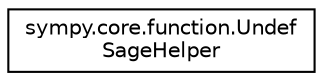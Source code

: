 digraph "Graphical Class Hierarchy"
{
 // LATEX_PDF_SIZE
  edge [fontname="Helvetica",fontsize="10",labelfontname="Helvetica",labelfontsize="10"];
  node [fontname="Helvetica",fontsize="10",shape=record];
  rankdir="LR";
  Node0 [label="sympy.core.function.Undef\lSageHelper",height=0.2,width=0.4,color="black", fillcolor="white", style="filled",URL="$classsympy_1_1core_1_1function_1_1UndefSageHelper.html",tooltip=" "];
}
